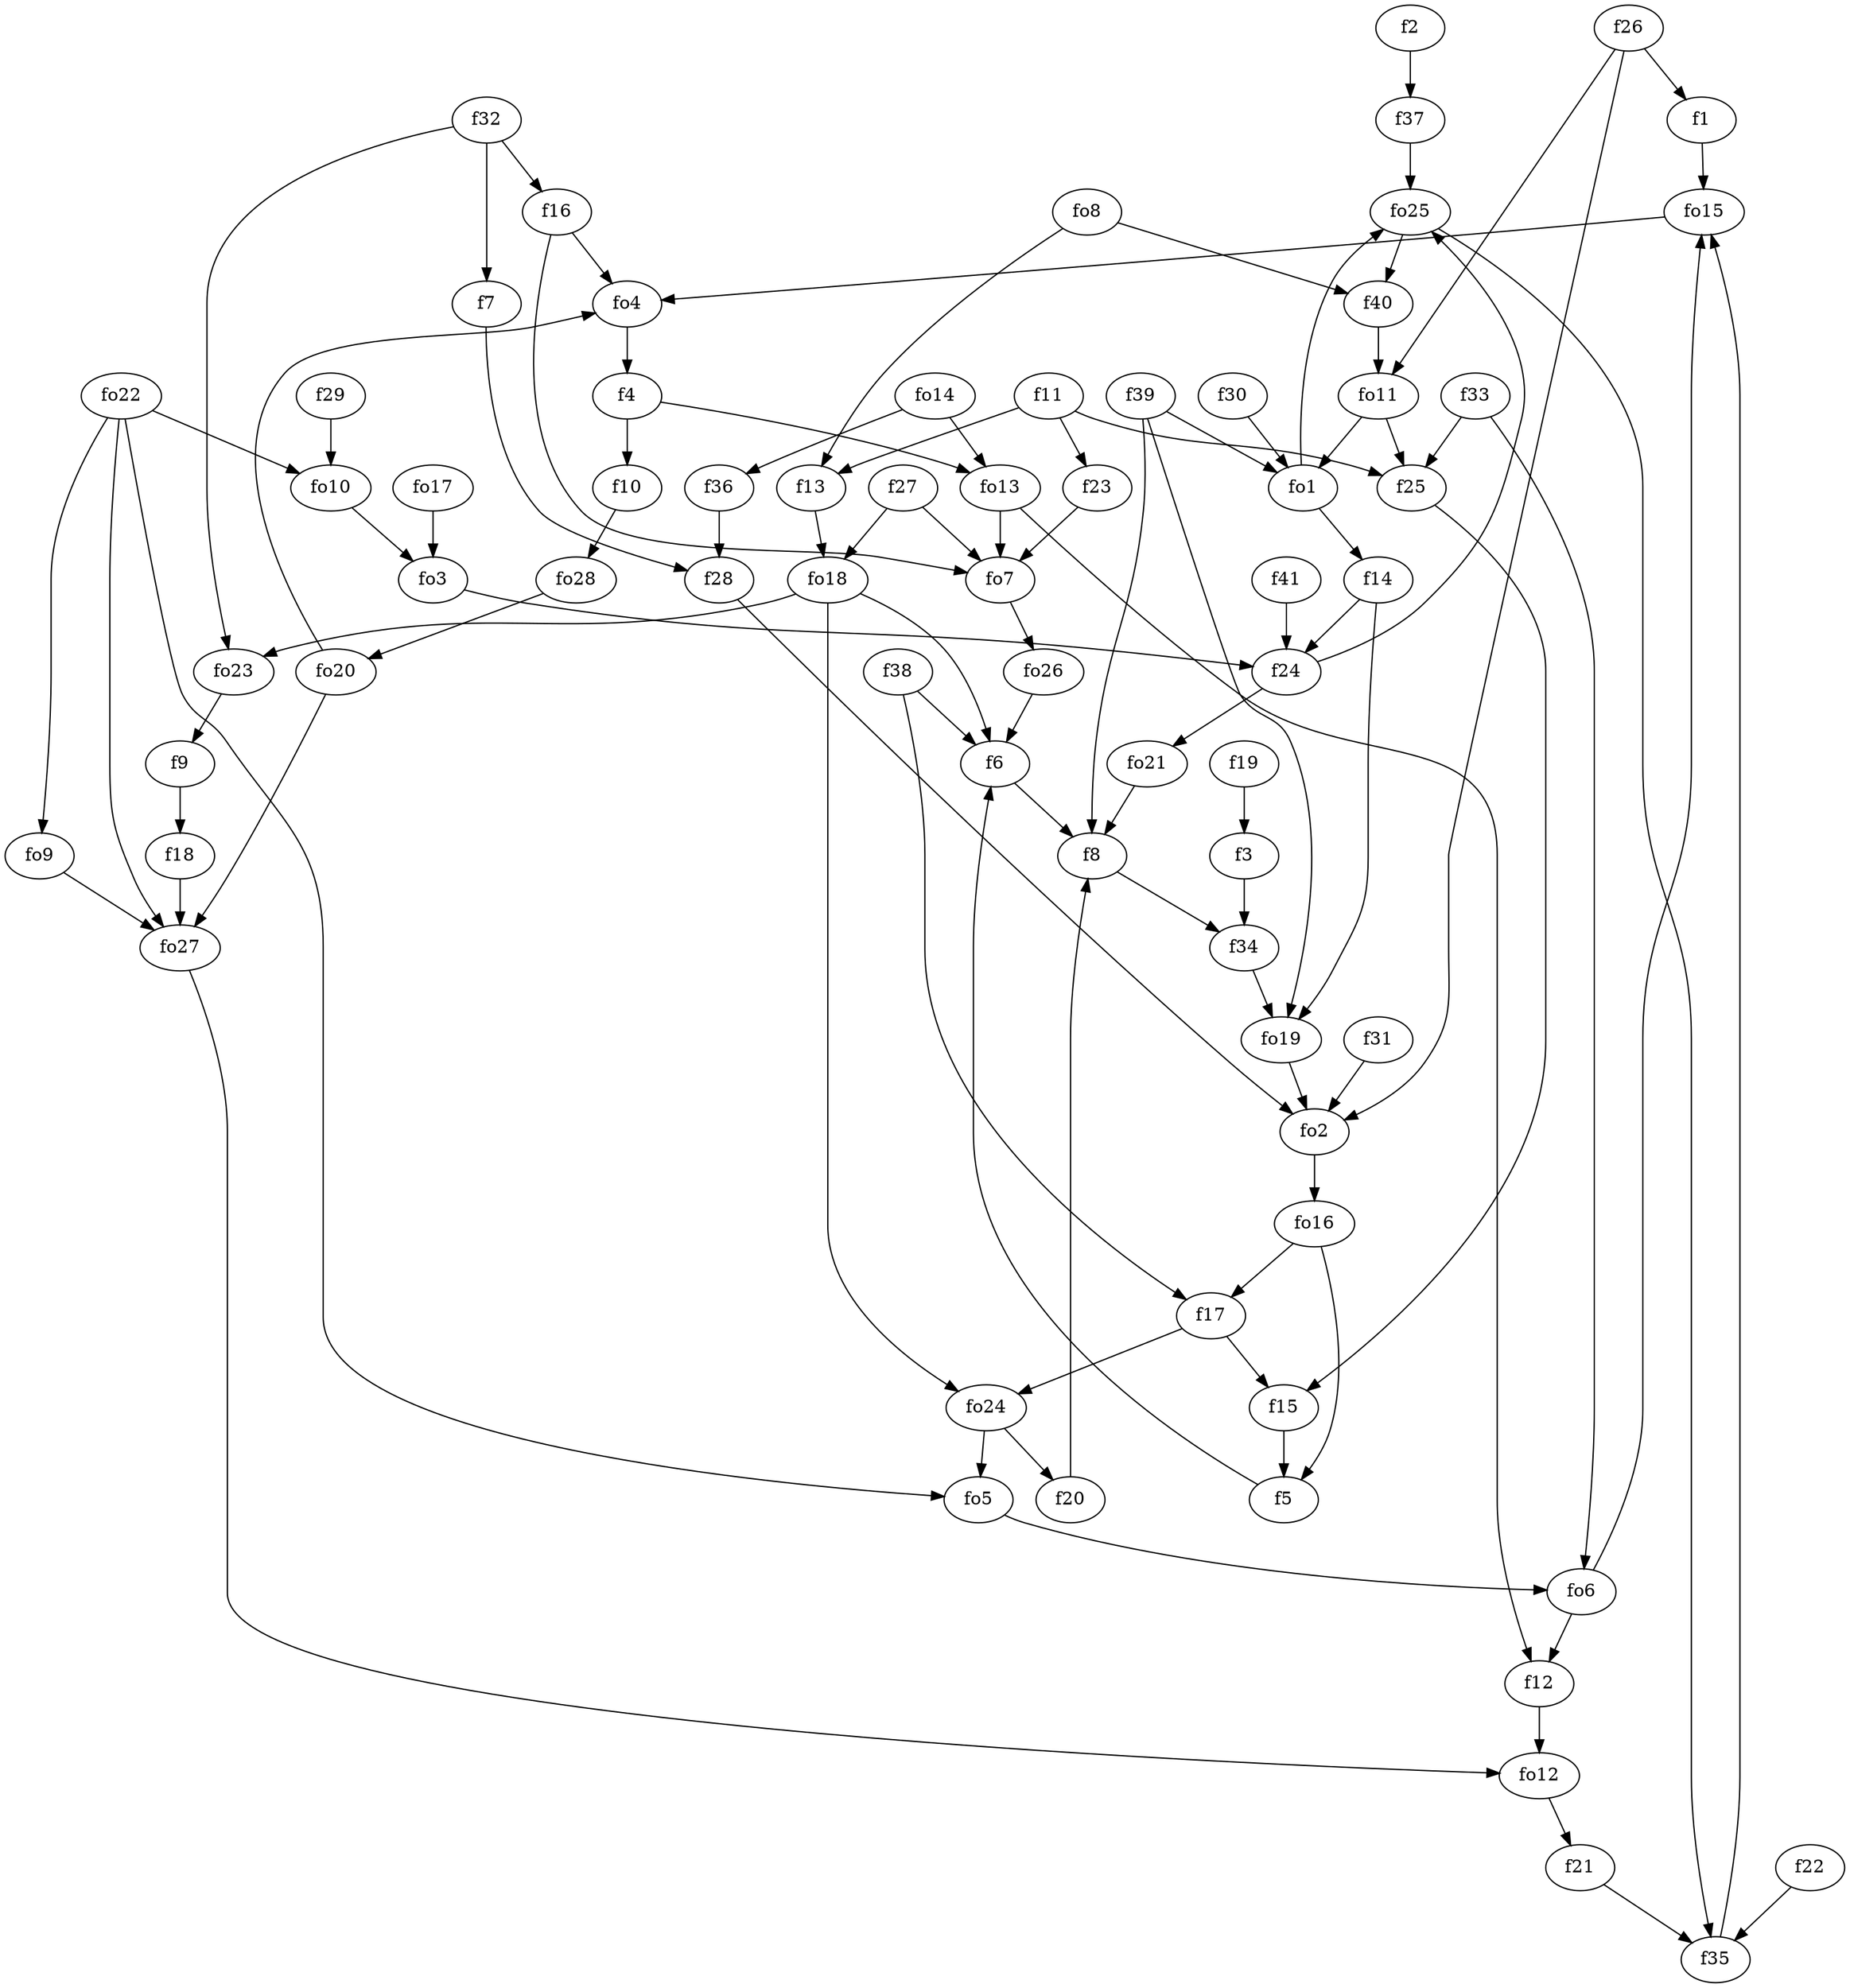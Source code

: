 strict digraph  {
f1;
f2;
f3;
f4;
f5;
f6;
f7;
f8;
f9;
f10;
f11;
f12;
f13;
f14;
f15;
f16;
f17;
f18;
f19;
f20;
f21;
f22;
f23;
f24;
f25;
f26;
f27;
f28;
f29;
f30;
f31;
f32;
f33;
f34;
f35;
f36;
f37;
f38;
f39;
f40;
f41;
fo1;
fo2;
fo3;
fo4;
fo5;
fo6;
fo7;
fo8;
fo9;
fo10;
fo11;
fo12;
fo13;
fo14;
fo15;
fo16;
fo17;
fo18;
fo19;
fo20;
fo21;
fo22;
fo23;
fo24;
fo25;
fo26;
fo27;
fo28;
f1 -> fo15  [weight=2];
f2 -> f37  [weight=2];
f3 -> f34  [weight=2];
f4 -> fo13  [weight=2];
f4 -> f10  [weight=2];
f5 -> f6  [weight=2];
f6 -> f8  [weight=2];
f7 -> f28  [weight=2];
f8 -> f34  [weight=2];
f9 -> f18  [weight=2];
f10 -> fo28  [weight=2];
f11 -> f13  [weight=2];
f11 -> f25  [weight=2];
f11 -> f23  [weight=2];
f12 -> fo12  [weight=2];
f13 -> fo18  [weight=2];
f14 -> fo19  [weight=2];
f14 -> f24  [weight=2];
f15 -> f5  [weight=2];
f16 -> fo7  [weight=2];
f16 -> fo4  [weight=2];
f17 -> fo24  [weight=2];
f17 -> f15  [weight=2];
f18 -> fo27  [weight=2];
f19 -> f3  [weight=2];
f20 -> f8  [weight=2];
f21 -> f35  [weight=2];
f22 -> f35  [weight=2];
f23 -> fo7  [weight=2];
f24 -> fo21  [weight=2];
f24 -> fo25  [weight=2];
f25 -> f15  [weight=2];
f26 -> fo2  [weight=2];
f26 -> f1  [weight=2];
f26 -> fo11  [weight=2];
f27 -> fo7  [weight=2];
f27 -> fo18  [weight=2];
f28 -> fo2  [weight=2];
f29 -> fo10  [weight=2];
f30 -> fo1  [weight=2];
f31 -> fo2  [weight=2];
f32 -> fo23  [weight=2];
f32 -> f7  [weight=2];
f32 -> f16  [weight=2];
f33 -> f25  [weight=2];
f33 -> fo6  [weight=2];
f34 -> fo19  [weight=2];
f35 -> fo15  [weight=2];
f36 -> f28  [weight=2];
f37 -> fo25  [weight=2];
f38 -> f17  [weight=2];
f38 -> f6  [weight=2];
f39 -> fo1  [weight=2];
f39 -> fo19  [weight=2];
f39 -> f8  [weight=2];
f40 -> fo11  [weight=2];
f41 -> f24  [weight=2];
fo1 -> fo25  [weight=2];
fo1 -> f14  [weight=2];
fo2 -> fo16  [weight=2];
fo3 -> f24  [weight=2];
fo4 -> f4  [weight=2];
fo5 -> fo6  [weight=2];
fo6 -> fo15  [weight=2];
fo6 -> f12  [weight=2];
fo7 -> fo26  [weight=2];
fo8 -> f13  [weight=2];
fo8 -> f40  [weight=2];
fo9 -> fo27  [weight=2];
fo10 -> fo3  [weight=2];
fo11 -> f25  [weight=2];
fo11 -> fo1  [weight=2];
fo12 -> f21  [weight=2];
fo13 -> f12  [weight=2];
fo13 -> fo7  [weight=2];
fo14 -> fo13  [weight=2];
fo14 -> f36  [weight=2];
fo15 -> fo4  [weight=2];
fo16 -> f5  [weight=2];
fo16 -> f17  [weight=2];
fo17 -> fo3  [weight=2];
fo18 -> f6  [weight=2];
fo18 -> fo24  [weight=2];
fo18 -> fo23  [weight=2];
fo19 -> fo2  [weight=2];
fo20 -> fo27  [weight=2];
fo20 -> fo4  [weight=2];
fo21 -> f8  [weight=2];
fo22 -> fo27  [weight=2];
fo22 -> fo10  [weight=2];
fo22 -> fo9  [weight=2];
fo22 -> fo5  [weight=2];
fo23 -> f9  [weight=2];
fo24 -> f20  [weight=2];
fo24 -> fo5  [weight=2];
fo25 -> f40  [weight=2];
fo25 -> f35  [weight=2];
fo26 -> f6  [weight=2];
fo27 -> fo12  [weight=2];
fo28 -> fo20  [weight=2];
}
